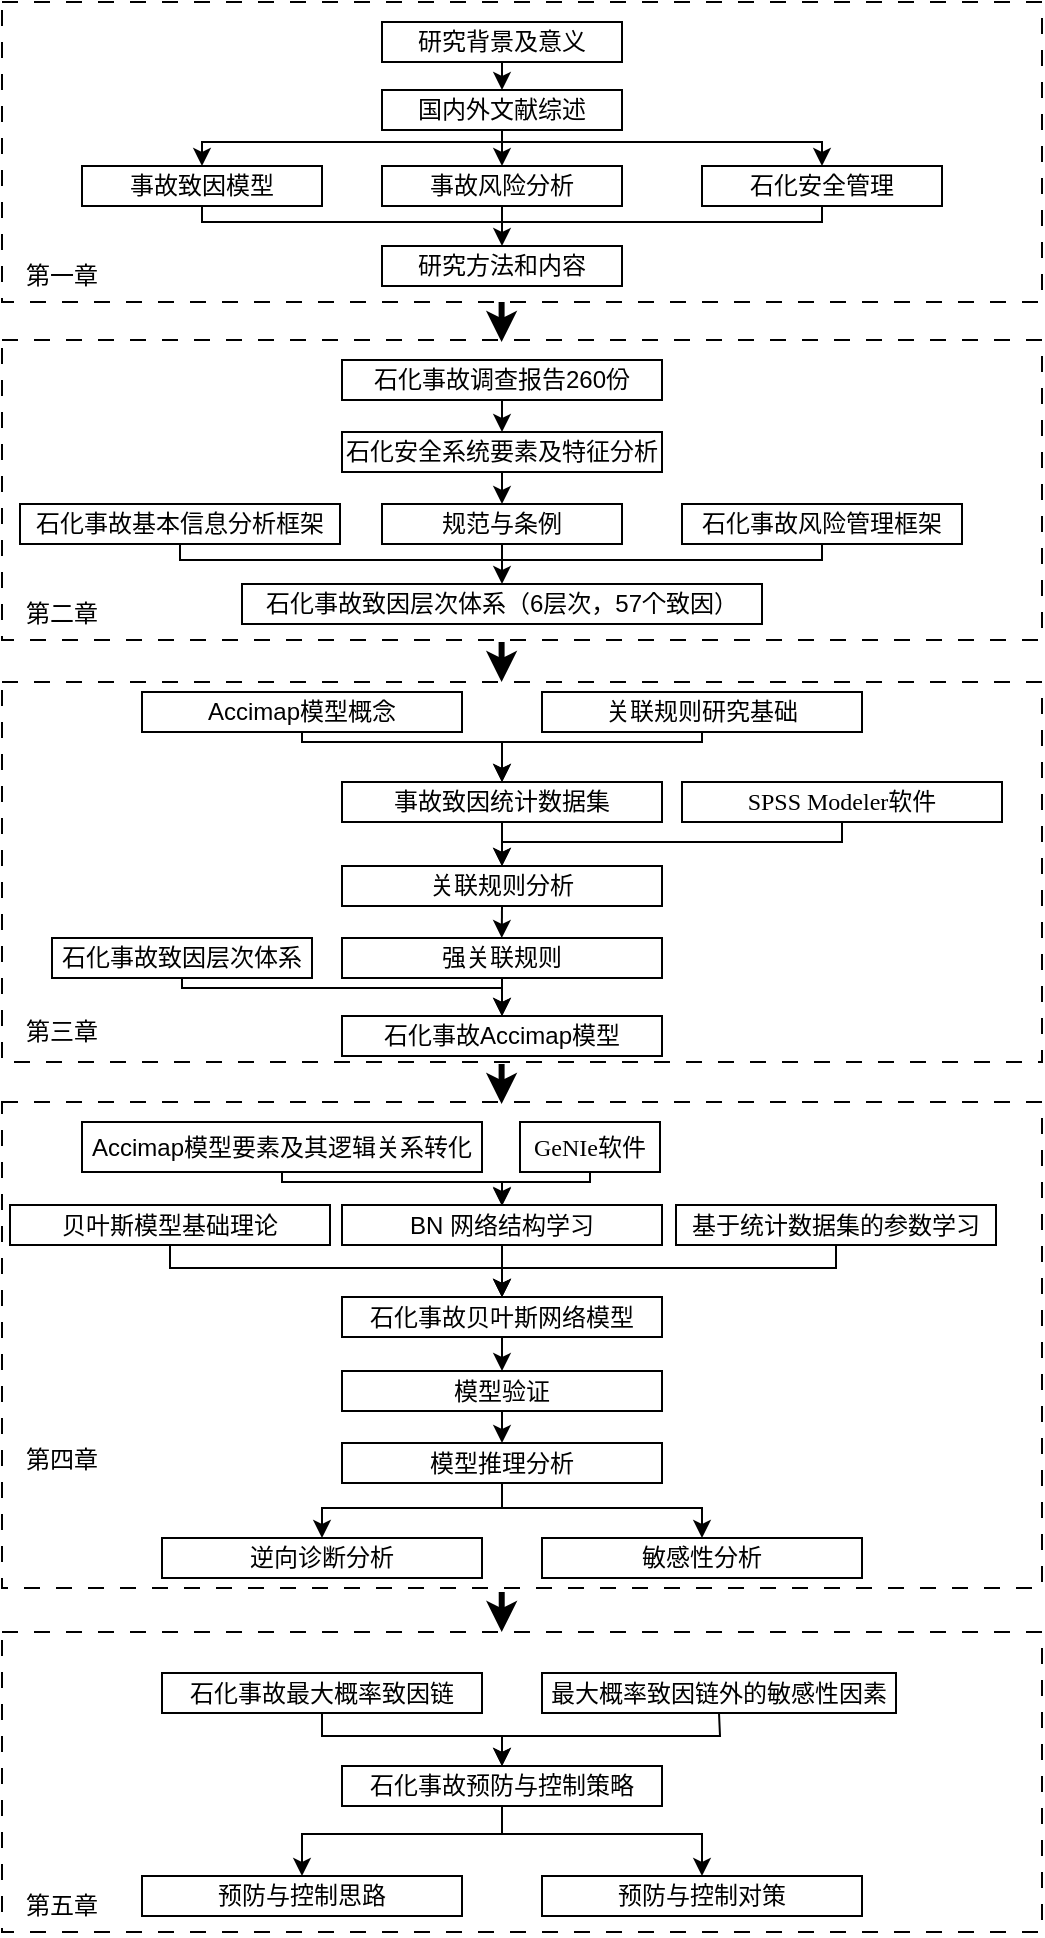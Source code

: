 <mxfile version="22.1.21" type="github">
  <diagram name="第 1 页" id="gyderTHux_RlRt0Dx9sq">
    <mxGraphModel dx="1562" dy="818" grid="1" gridSize="10" guides="1" tooltips="1" connect="1" arrows="1" fold="1" page="1" pageScale="1" pageWidth="827" pageHeight="1169" math="0" shadow="0">
      <root>
        <mxCell id="0" />
        <mxCell id="1" parent="0" />
        <mxCell id="IYwACVZ7fOERTfE9KCUY-1" value="" style="rounded=0;whiteSpace=wrap;html=1;dashed=1;dashPattern=8 8;" parent="1" vertex="1">
          <mxGeometry x="120" y="20" width="520" height="150" as="geometry" />
        </mxCell>
        <mxCell id="IYwACVZ7fOERTfE9KCUY-3" value="研究背景及意义" style="rounded=0;whiteSpace=wrap;html=1;" parent="1" vertex="1">
          <mxGeometry x="310" y="30" width="120" height="20" as="geometry" />
        </mxCell>
        <mxCell id="IYwACVZ7fOERTfE9KCUY-5" value="国内外文献综述" style="rounded=0;whiteSpace=wrap;html=1;" parent="1" vertex="1">
          <mxGeometry x="310" y="64" width="120" height="20" as="geometry" />
        </mxCell>
        <mxCell id="IYwACVZ7fOERTfE9KCUY-6" value="研究方法和内容" style="rounded=0;whiteSpace=wrap;html=1;" parent="1" vertex="1">
          <mxGeometry x="310" y="142" width="120" height="20" as="geometry" />
        </mxCell>
        <mxCell id="IYwACVZ7fOERTfE9KCUY-7" value="事故风险分析" style="rounded=0;whiteSpace=wrap;html=1;" parent="1" vertex="1">
          <mxGeometry x="310" y="102" width="120" height="20" as="geometry" />
        </mxCell>
        <mxCell id="IYwACVZ7fOERTfE9KCUY-8" value="事故致因模型" style="rounded=0;whiteSpace=wrap;html=1;" parent="1" vertex="1">
          <mxGeometry x="160" y="102" width="120" height="20" as="geometry" />
        </mxCell>
        <mxCell id="IYwACVZ7fOERTfE9KCUY-9" value="石化安全管理" style="rounded=0;whiteSpace=wrap;html=1;" parent="1" vertex="1">
          <mxGeometry x="470" y="102" width="120" height="20" as="geometry" />
        </mxCell>
        <mxCell id="IYwACVZ7fOERTfE9KCUY-10" value="" style="endArrow=classic;html=1;rounded=0;exitX=0.5;exitY=1;exitDx=0;exitDy=0;entryX=0.5;entryY=0;entryDx=0;entryDy=0;" parent="1" source="IYwACVZ7fOERTfE9KCUY-3" target="IYwACVZ7fOERTfE9KCUY-5" edge="1">
          <mxGeometry width="50" height="50" relative="1" as="geometry">
            <mxPoint x="410" y="220" as="sourcePoint" />
            <mxPoint x="460" y="170" as="targetPoint" />
          </mxGeometry>
        </mxCell>
        <mxCell id="IYwACVZ7fOERTfE9KCUY-11" value="" style="endArrow=classic;html=1;rounded=0;exitX=0.5;exitY=1;exitDx=0;exitDy=0;entryX=0.5;entryY=0;entryDx=0;entryDy=0;" parent="1" target="IYwACVZ7fOERTfE9KCUY-7" edge="1">
          <mxGeometry width="50" height="50" relative="1" as="geometry">
            <mxPoint x="370" y="84" as="sourcePoint" />
            <mxPoint x="370" y="98" as="targetPoint" />
            <Array as="points" />
          </mxGeometry>
        </mxCell>
        <mxCell id="IYwACVZ7fOERTfE9KCUY-12" value="" style="endArrow=classic;html=1;rounded=0;exitX=0.5;exitY=1;exitDx=0;exitDy=0;entryX=0.5;entryY=0;entryDx=0;entryDy=0;" parent="1" source="IYwACVZ7fOERTfE9KCUY-7" target="IYwACVZ7fOERTfE9KCUY-6" edge="1">
          <mxGeometry width="50" height="50" relative="1" as="geometry">
            <mxPoint x="370" y="122" as="sourcePoint" />
            <mxPoint x="370.24" y="135.96" as="targetPoint" />
          </mxGeometry>
        </mxCell>
        <mxCell id="IYwACVZ7fOERTfE9KCUY-15" value="" style="endArrow=classic;startArrow=classic;html=1;rounded=0;exitX=0.5;exitY=0;exitDx=0;exitDy=0;entryX=0.5;entryY=0;entryDx=0;entryDy=0;" parent="1" source="IYwACVZ7fOERTfE9KCUY-8" target="IYwACVZ7fOERTfE9KCUY-9" edge="1">
          <mxGeometry width="50" height="50" relative="1" as="geometry">
            <mxPoint x="330" y="100" as="sourcePoint" />
            <mxPoint x="380" y="50" as="targetPoint" />
            <Array as="points">
              <mxPoint x="220" y="90" />
              <mxPoint x="530" y="90" />
            </Array>
          </mxGeometry>
        </mxCell>
        <mxCell id="IYwACVZ7fOERTfE9KCUY-17" value="" style="endArrow=none;html=1;rounded=0;exitX=0.5;exitY=1;exitDx=0;exitDy=0;entryX=0.5;entryY=1;entryDx=0;entryDy=0;" parent="1" source="IYwACVZ7fOERTfE9KCUY-8" target="IYwACVZ7fOERTfE9KCUY-9" edge="1">
          <mxGeometry width="50" height="50" relative="1" as="geometry">
            <mxPoint x="280" y="130" as="sourcePoint" />
            <mxPoint x="330" y="80" as="targetPoint" />
            <Array as="points">
              <mxPoint x="220" y="130" />
              <mxPoint x="530" y="130" />
            </Array>
          </mxGeometry>
        </mxCell>
        <mxCell id="IYwACVZ7fOERTfE9KCUY-18" value="第一章" style="text;html=1;strokeColor=none;fillColor=none;align=center;verticalAlign=middle;whiteSpace=wrap;rounded=0;" parent="1" vertex="1">
          <mxGeometry x="120" y="142" width="60" height="30" as="geometry" />
        </mxCell>
        <mxCell id="IYwACVZ7fOERTfE9KCUY-19" value="" style="rounded=0;whiteSpace=wrap;html=1;dashed=1;dashPattern=8 8;" parent="1" vertex="1">
          <mxGeometry x="120" y="189" width="520" height="150" as="geometry" />
        </mxCell>
        <mxCell id="IYwACVZ7fOERTfE9KCUY-20" value="石化事故调查报告260份" style="rounded=0;whiteSpace=wrap;html=1;" parent="1" vertex="1">
          <mxGeometry x="290" y="199" width="160" height="20" as="geometry" />
        </mxCell>
        <mxCell id="IYwACVZ7fOERTfE9KCUY-21" value="&lt;p class=&quot;subsection&quot; style=&quot;margin-left:0cm;text-indent:0cm;mso-list:l0 level3 lfo1&quot;&gt;&lt;span style=&quot;font-family:黑体;mso-ascii-font-family:Arial;mso-hansi-font-family:Arial&quot;&gt;石化安全系统要素及特征分析&lt;/span&gt;&lt;span lang=&quot;EN-US&quot;&gt;&lt;/span&gt;&lt;/p&gt;" style="rounded=0;whiteSpace=wrap;html=1;" parent="1" vertex="1">
          <mxGeometry x="290" y="235" width="160" height="20" as="geometry" />
        </mxCell>
        <mxCell id="IYwACVZ7fOERTfE9KCUY-22" value="石化事故致因层次体系（6层次，57个致因）" style="rounded=0;whiteSpace=wrap;html=1;" parent="1" vertex="1">
          <mxGeometry x="240" y="311" width="260" height="20" as="geometry" />
        </mxCell>
        <mxCell id="IYwACVZ7fOERTfE9KCUY-23" value="规范与条例" style="rounded=0;whiteSpace=wrap;html=1;" parent="1" vertex="1">
          <mxGeometry x="310" y="271" width="120" height="20" as="geometry" />
        </mxCell>
        <mxCell id="IYwACVZ7fOERTfE9KCUY-24" value="石化事故基本信息分析框架" style="rounded=0;whiteSpace=wrap;html=1;" parent="1" vertex="1">
          <mxGeometry x="129" y="271" width="160" height="20" as="geometry" />
        </mxCell>
        <mxCell id="IYwACVZ7fOERTfE9KCUY-25" value="石化事故风险管理框架" style="rounded=0;whiteSpace=wrap;html=1;" parent="1" vertex="1">
          <mxGeometry x="460" y="271" width="140" height="20" as="geometry" />
        </mxCell>
        <mxCell id="IYwACVZ7fOERTfE9KCUY-26" value="" style="endArrow=classic;html=1;rounded=0;exitX=0.5;exitY=1;exitDx=0;exitDy=0;entryX=0.5;entryY=0;entryDx=0;entryDy=0;" parent="1" source="IYwACVZ7fOERTfE9KCUY-20" target="IYwACVZ7fOERTfE9KCUY-21" edge="1">
          <mxGeometry width="50" height="50" relative="1" as="geometry">
            <mxPoint x="410" y="389" as="sourcePoint" />
            <mxPoint x="460" y="339" as="targetPoint" />
          </mxGeometry>
        </mxCell>
        <mxCell id="IYwACVZ7fOERTfE9KCUY-27" value="" style="endArrow=classic;html=1;rounded=0;exitX=0.5;exitY=1;exitDx=0;exitDy=0;entryX=0.5;entryY=0;entryDx=0;entryDy=0;" parent="1" source="IYwACVZ7fOERTfE9KCUY-21" target="IYwACVZ7fOERTfE9KCUY-23" edge="1">
          <mxGeometry width="50" height="50" relative="1" as="geometry">
            <mxPoint x="370" y="253" as="sourcePoint" />
            <mxPoint x="370" y="267" as="targetPoint" />
            <Array as="points" />
          </mxGeometry>
        </mxCell>
        <mxCell id="IYwACVZ7fOERTfE9KCUY-28" value="" style="endArrow=classic;html=1;rounded=0;exitX=0.5;exitY=1;exitDx=0;exitDy=0;entryX=0.5;entryY=0;entryDx=0;entryDy=0;" parent="1" source="IYwACVZ7fOERTfE9KCUY-23" target="IYwACVZ7fOERTfE9KCUY-22" edge="1">
          <mxGeometry width="50" height="50" relative="1" as="geometry">
            <mxPoint x="370" y="291" as="sourcePoint" />
            <mxPoint x="370.24" y="304.96" as="targetPoint" />
          </mxGeometry>
        </mxCell>
        <mxCell id="IYwACVZ7fOERTfE9KCUY-30" value="" style="endArrow=none;html=1;rounded=0;exitX=0.5;exitY=1;exitDx=0;exitDy=0;entryX=0.5;entryY=1;entryDx=0;entryDy=0;" parent="1" source="IYwACVZ7fOERTfE9KCUY-24" target="IYwACVZ7fOERTfE9KCUY-25" edge="1">
          <mxGeometry width="50" height="50" relative="1" as="geometry">
            <mxPoint x="280" y="299" as="sourcePoint" />
            <mxPoint x="330" y="249" as="targetPoint" />
            <Array as="points">
              <mxPoint x="209" y="299" />
              <mxPoint x="530" y="299" />
            </Array>
          </mxGeometry>
        </mxCell>
        <mxCell id="IYwACVZ7fOERTfE9KCUY-31" value="第二章" style="text;html=1;strokeColor=none;fillColor=none;align=center;verticalAlign=middle;whiteSpace=wrap;rounded=0;" parent="1" vertex="1">
          <mxGeometry x="120" y="311" width="60" height="30" as="geometry" />
        </mxCell>
        <mxCell id="IYwACVZ7fOERTfE9KCUY-32" value="" style="rounded=0;whiteSpace=wrap;html=1;dashed=1;dashPattern=8 8;" parent="1" vertex="1">
          <mxGeometry x="120" y="360" width="520" height="190" as="geometry" />
        </mxCell>
        <mxCell id="IYwACVZ7fOERTfE9KCUY-33" value="Accimap模型概念" style="rounded=0;whiteSpace=wrap;html=1;" parent="1" vertex="1">
          <mxGeometry x="190" y="365" width="160" height="20" as="geometry" />
        </mxCell>
        <mxCell id="IYwACVZ7fOERTfE9KCUY-34" value="&lt;font face=&quot;黑体&quot;&gt;事故致因统计数据集&lt;/font&gt;" style="rounded=0;whiteSpace=wrap;html=1;" parent="1" vertex="1">
          <mxGeometry x="290" y="410" width="160" height="20" as="geometry" />
        </mxCell>
        <mxCell id="IYwACVZ7fOERTfE9KCUY-35" value="石化事故Accimap模型" style="rounded=0;whiteSpace=wrap;html=1;" parent="1" vertex="1">
          <mxGeometry x="290" y="527" width="160" height="20" as="geometry" />
        </mxCell>
        <mxCell id="IYwACVZ7fOERTfE9KCUY-39" value="" style="endArrow=classic;html=1;rounded=0;exitX=0.5;exitY=1;exitDx=0;exitDy=0;entryX=0.5;entryY=0;entryDx=0;entryDy=0;" parent="1" source="IYwACVZ7fOERTfE9KCUY-33" target="IYwACVZ7fOERTfE9KCUY-34" edge="1">
          <mxGeometry width="50" height="50" relative="1" as="geometry">
            <mxPoint x="410" y="560" as="sourcePoint" />
            <mxPoint x="460" y="510" as="targetPoint" />
            <Array as="points">
              <mxPoint x="270" y="390" />
              <mxPoint x="370" y="390" />
            </Array>
          </mxGeometry>
        </mxCell>
        <mxCell id="IYwACVZ7fOERTfE9KCUY-43" value="第三章" style="text;html=1;strokeColor=none;fillColor=none;align=center;verticalAlign=middle;whiteSpace=wrap;rounded=0;" parent="1" vertex="1">
          <mxGeometry x="120" y="520" width="60" height="30" as="geometry" />
        </mxCell>
        <mxCell id="IYwACVZ7fOERTfE9KCUY-44" value="关联规则研究基础" style="rounded=0;whiteSpace=wrap;html=1;" parent="1" vertex="1">
          <mxGeometry x="390" y="365" width="160" height="20" as="geometry" />
        </mxCell>
        <mxCell id="IYwACVZ7fOERTfE9KCUY-45" value="" style="endArrow=classic;html=1;rounded=0;exitX=0.5;exitY=1;exitDx=0;exitDy=0;entryX=0.5;entryY=0;entryDx=0;entryDy=0;" parent="1" edge="1">
          <mxGeometry width="50" height="50" relative="1" as="geometry">
            <mxPoint x="470" y="385" as="sourcePoint" />
            <mxPoint x="370" y="410" as="targetPoint" />
            <Array as="points">
              <mxPoint x="470" y="390" />
              <mxPoint x="370" y="390" />
            </Array>
          </mxGeometry>
        </mxCell>
        <mxCell id="IYwACVZ7fOERTfE9KCUY-46" value="" style="rounded=0;whiteSpace=wrap;html=1;dashed=1;dashPattern=8 8;" parent="1" vertex="1">
          <mxGeometry x="120" y="835" width="520" height="150" as="geometry" />
        </mxCell>
        <mxCell id="IYwACVZ7fOERTfE9KCUY-48" value="&lt;font face=&quot;黑体&quot;&gt;石化事故预防与控制策略&lt;/font&gt;" style="rounded=0;whiteSpace=wrap;html=1;" parent="1" vertex="1">
          <mxGeometry x="290" y="902" width="160" height="20" as="geometry" />
        </mxCell>
        <mxCell id="IYwACVZ7fOERTfE9KCUY-50" value="预防与控制思路" style="rounded=0;whiteSpace=wrap;html=1;" parent="1" vertex="1">
          <mxGeometry x="190" y="957" width="160" height="20" as="geometry" />
        </mxCell>
        <mxCell id="IYwACVZ7fOERTfE9KCUY-52" value="" style="endArrow=classic;html=1;rounded=0;exitX=0.5;exitY=1;exitDx=0;exitDy=0;entryX=0.5;entryY=0;entryDx=0;entryDy=0;" parent="1" source="IYwACVZ7fOERTfE9KCUY-48" target="IYwACVZ7fOERTfE9KCUY-50" edge="1">
          <mxGeometry width="50" height="50" relative="1" as="geometry">
            <mxPoint x="370" y="950" as="sourcePoint" />
            <mxPoint x="370" y="968" as="targetPoint" />
            <Array as="points">
              <mxPoint x="370" y="936" />
              <mxPoint x="270" y="936" />
            </Array>
          </mxGeometry>
        </mxCell>
        <mxCell id="IYwACVZ7fOERTfE9KCUY-54" value="第五章" style="text;html=1;strokeColor=none;fillColor=none;align=center;verticalAlign=middle;whiteSpace=wrap;rounded=0;" parent="1" vertex="1">
          <mxGeometry x="120" y="957" width="60" height="30" as="geometry" />
        </mxCell>
        <mxCell id="IYwACVZ7fOERTfE9KCUY-57" value="" style="endArrow=classic;html=1;rounded=0;exitX=0.5;exitY=1;exitDx=0;exitDy=0;entryX=0.5;entryY=0;entryDx=0;entryDy=0;" parent="1" target="IYwACVZ7fOERTfE9KCUY-58" edge="1">
          <mxGeometry width="50" height="50" relative="1" as="geometry">
            <mxPoint x="370" y="922" as="sourcePoint" />
            <mxPoint x="469.84" y="946.05" as="targetPoint" />
            <Array as="points">
              <mxPoint x="370" y="936" />
              <mxPoint x="470" y="936" />
            </Array>
          </mxGeometry>
        </mxCell>
        <mxCell id="IYwACVZ7fOERTfE9KCUY-58" value="预防与控制对策" style="rounded=0;whiteSpace=wrap;html=1;" parent="1" vertex="1">
          <mxGeometry x="390" y="957" width="160" height="20" as="geometry" />
        </mxCell>
        <mxCell id="IYwACVZ7fOERTfE9KCUY-66" value="" style="rounded=0;whiteSpace=wrap;html=1;dashed=1;dashPattern=8 8;" parent="1" vertex="1">
          <mxGeometry x="120" y="570" width="520" height="243" as="geometry" />
        </mxCell>
        <mxCell id="IYwACVZ7fOERTfE9KCUY-67" value="贝叶斯模型基础理论" style="rounded=0;whiteSpace=wrap;html=1;" parent="1" vertex="1">
          <mxGeometry x="124" y="621.5" width="160" height="20" as="geometry" />
        </mxCell>
        <mxCell id="IYwACVZ7fOERTfE9KCUY-68" value="&lt;font face=&quot;黑体&quot;&gt;石化事故贝叶斯网络模型&lt;/font&gt;" style="rounded=0;whiteSpace=wrap;html=1;" parent="1" vertex="1">
          <mxGeometry x="290" y="667.5" width="160" height="20" as="geometry" />
        </mxCell>
        <mxCell id="IYwACVZ7fOERTfE9KCUY-69" value="模型推理分析" style="rounded=0;whiteSpace=wrap;html=1;" parent="1" vertex="1">
          <mxGeometry x="290" y="740.5" width="160" height="20" as="geometry" />
        </mxCell>
        <mxCell id="IYwACVZ7fOERTfE9KCUY-70" value="模型验证" style="rounded=0;whiteSpace=wrap;html=1;" parent="1" vertex="1">
          <mxGeometry x="290" y="704.5" width="160" height="20" as="geometry" />
        </mxCell>
        <mxCell id="IYwACVZ7fOERTfE9KCUY-71" value="" style="endArrow=classic;html=1;rounded=0;exitX=0.5;exitY=1;exitDx=0;exitDy=0;entryX=0.5;entryY=0;entryDx=0;entryDy=0;" parent="1" source="IYwACVZ7fOERTfE9KCUY-67" target="IYwACVZ7fOERTfE9KCUY-68" edge="1">
          <mxGeometry width="50" height="50" relative="1" as="geometry">
            <mxPoint x="410" y="811.5" as="sourcePoint" />
            <mxPoint x="460" y="761.5" as="targetPoint" />
            <Array as="points">
              <mxPoint x="204" y="653" />
              <mxPoint x="370" y="653" />
            </Array>
          </mxGeometry>
        </mxCell>
        <mxCell id="IYwACVZ7fOERTfE9KCUY-72" value="" style="endArrow=classic;html=1;rounded=0;exitX=0.5;exitY=1;exitDx=0;exitDy=0;entryX=0.5;entryY=0;entryDx=0;entryDy=0;" parent="1" source="IYwACVZ7fOERTfE9KCUY-68" target="IYwACVZ7fOERTfE9KCUY-70" edge="1">
          <mxGeometry width="50" height="50" relative="1" as="geometry">
            <mxPoint x="370" y="675.5" as="sourcePoint" />
            <mxPoint x="370" y="693.5" as="targetPoint" />
            <Array as="points" />
          </mxGeometry>
        </mxCell>
        <mxCell id="IYwACVZ7fOERTfE9KCUY-73" value="" style="endArrow=classic;html=1;rounded=0;entryX=0.5;entryY=0;entryDx=0;entryDy=0;exitX=0.5;exitY=1;exitDx=0;exitDy=0;" parent="1" source="IYwACVZ7fOERTfE9KCUY-70" target="IYwACVZ7fOERTfE9KCUY-69" edge="1">
          <mxGeometry width="50" height="50" relative="1" as="geometry">
            <mxPoint x="370" y="723" as="sourcePoint" />
            <mxPoint x="370.24" y="727.46" as="targetPoint" />
          </mxGeometry>
        </mxCell>
        <mxCell id="IYwACVZ7fOERTfE9KCUY-74" value="第四章" style="text;html=1;strokeColor=none;fillColor=none;align=center;verticalAlign=middle;whiteSpace=wrap;rounded=0;" parent="1" vertex="1">
          <mxGeometry x="120" y="733.5" width="60" height="30" as="geometry" />
        </mxCell>
        <mxCell id="IYwACVZ7fOERTfE9KCUY-75" value="基于统计数据集的参数学习" style="rounded=0;whiteSpace=wrap;html=1;" parent="1" vertex="1">
          <mxGeometry x="457" y="621.5" width="160" height="20" as="geometry" />
        </mxCell>
        <mxCell id="IYwACVZ7fOERTfE9KCUY-76" value="" style="endArrow=classic;html=1;rounded=0;exitX=0.5;exitY=1;exitDx=0;exitDy=0;entryX=0.5;entryY=0;entryDx=0;entryDy=0;" parent="1" source="IYwACVZ7fOERTfE9KCUY-75" target="IYwACVZ7fOERTfE9KCUY-68" edge="1">
          <mxGeometry width="50" height="50" relative="1" as="geometry">
            <mxPoint x="610" y="811.5" as="sourcePoint" />
            <mxPoint x="570" y="654.5" as="targetPoint" />
            <Array as="points">
              <mxPoint x="537" y="653" />
              <mxPoint x="370" y="653" />
            </Array>
          </mxGeometry>
        </mxCell>
        <mxCell id="IYwACVZ7fOERTfE9KCUY-77" value="逆向诊断分析" style="rounded=0;whiteSpace=wrap;html=1;" parent="1" vertex="1">
          <mxGeometry x="200" y="788" width="160" height="20" as="geometry" />
        </mxCell>
        <mxCell id="IYwACVZ7fOERTfE9KCUY-78" value="敏感性分析" style="rounded=0;whiteSpace=wrap;html=1;" parent="1" vertex="1">
          <mxGeometry x="390" y="788" width="160" height="20" as="geometry" />
        </mxCell>
        <mxCell id="IYwACVZ7fOERTfE9KCUY-79" value="Accimap模型要素及其逻辑关系转化" style="rounded=0;whiteSpace=wrap;html=1;" parent="1" vertex="1">
          <mxGeometry x="160" y="580" width="200" height="25" as="geometry" />
        </mxCell>
        <mxCell id="IYwACVZ7fOERTfE9KCUY-80" value="" style="endArrow=classic;html=1;rounded=0;exitX=0.5;exitY=1;exitDx=0;exitDy=0;entryX=0.5;entryY=0;entryDx=0;entryDy=0;" parent="1" source="IYwACVZ7fOERTfE9KCUY-79" target="47UYqMWt09Ig30NeYRGR-1" edge="1">
          <mxGeometry width="50" height="50" relative="1" as="geometry">
            <mxPoint x="480" y="733" as="sourcePoint" />
            <mxPoint x="530" y="683" as="targetPoint" />
            <Array as="points">
              <mxPoint x="260" y="610" />
              <mxPoint x="370" y="610" />
            </Array>
          </mxGeometry>
        </mxCell>
        <mxCell id="IYwACVZ7fOERTfE9KCUY-82" value="" style="endArrow=classic;html=1;rounded=0;exitX=0.5;exitY=1;exitDx=0;exitDy=0;entryX=0.5;entryY=0;entryDx=0;entryDy=0;" parent="1" source="IYwACVZ7fOERTfE9KCUY-69" target="IYwACVZ7fOERTfE9KCUY-77" edge="1">
          <mxGeometry width="50" height="50" relative="1" as="geometry">
            <mxPoint x="300" y="833" as="sourcePoint" />
            <mxPoint x="350" y="783" as="targetPoint" />
            <Array as="points">
              <mxPoint x="370" y="773" />
              <mxPoint x="280" y="773" />
            </Array>
          </mxGeometry>
        </mxCell>
        <mxCell id="IYwACVZ7fOERTfE9KCUY-83" value="" style="endArrow=classic;html=1;rounded=0;exitX=0.5;exitY=1;exitDx=0;exitDy=0;entryX=0.5;entryY=0;entryDx=0;entryDy=0;" parent="1" source="IYwACVZ7fOERTfE9KCUY-69" target="IYwACVZ7fOERTfE9KCUY-78" edge="1">
          <mxGeometry width="50" height="50" relative="1" as="geometry">
            <mxPoint x="380" y="763.5" as="sourcePoint" />
            <mxPoint x="522.403" y="805.5" as="targetPoint" />
            <Array as="points">
              <mxPoint x="370" y="773" />
              <mxPoint x="470" y="773" />
            </Array>
          </mxGeometry>
        </mxCell>
        <mxCell id="IYwACVZ7fOERTfE9KCUY-87" value="" style="endArrow=classic;html=1;rounded=0;fontSize=11;strokeWidth=3;" parent="1" edge="1">
          <mxGeometry width="50" height="50" relative="1" as="geometry">
            <mxPoint x="369.86" y="815" as="sourcePoint" />
            <mxPoint x="369.86" y="835" as="targetPoint" />
          </mxGeometry>
        </mxCell>
        <mxCell id="IYwACVZ7fOERTfE9KCUY-93" value="" style="endArrow=classic;html=1;rounded=0;fontSize=11;strokeWidth=3;" parent="1" edge="1">
          <mxGeometry width="50" height="50" relative="1" as="geometry">
            <mxPoint x="369.8" y="551" as="sourcePoint" />
            <mxPoint x="369.8" y="571" as="targetPoint" />
          </mxGeometry>
        </mxCell>
        <mxCell id="IYwACVZ7fOERTfE9KCUY-94" value="" style="endArrow=classic;html=1;rounded=0;fontSize=11;strokeWidth=3;" parent="1" edge="1">
          <mxGeometry width="50" height="50" relative="1" as="geometry">
            <mxPoint x="369.8" y="340" as="sourcePoint" />
            <mxPoint x="369.8" y="360" as="targetPoint" />
          </mxGeometry>
        </mxCell>
        <mxCell id="IYwACVZ7fOERTfE9KCUY-95" value="" style="endArrow=classic;html=1;rounded=0;fontSize=11;strokeWidth=3;" parent="1" edge="1">
          <mxGeometry width="50" height="50" relative="1" as="geometry">
            <mxPoint x="369.8" y="170" as="sourcePoint" />
            <mxPoint x="369.8" y="190" as="targetPoint" />
          </mxGeometry>
        </mxCell>
        <mxCell id="IYwACVZ7fOERTfE9KCUY-96" value="石化事故最大概率致因链" style="rounded=0;whiteSpace=wrap;html=1;" parent="1" vertex="1">
          <mxGeometry x="200" y="855.5" width="160" height="20" as="geometry" />
        </mxCell>
        <mxCell id="IYwACVZ7fOERTfE9KCUY-97" value="" style="endArrow=classic;html=1;rounded=0;exitX=0.5;exitY=1;exitDx=0;exitDy=0;entryX=0.5;entryY=0;entryDx=0;entryDy=0;" parent="1" source="IYwACVZ7fOERTfE9KCUY-96" edge="1">
          <mxGeometry width="50" height="50" relative="1" as="geometry">
            <mxPoint x="410" y="1045.5" as="sourcePoint" />
            <mxPoint x="370" y="902" as="targetPoint" />
            <Array as="points">
              <mxPoint x="280" y="887" />
              <mxPoint x="370" y="887" />
            </Array>
          </mxGeometry>
        </mxCell>
        <mxCell id="IYwACVZ7fOERTfE9KCUY-98" value="最大概率致因链外的敏感性因素" style="rounded=0;whiteSpace=wrap;html=1;" parent="1" vertex="1">
          <mxGeometry x="390" y="855.5" width="177" height="20" as="geometry" />
        </mxCell>
        <mxCell id="IYwACVZ7fOERTfE9KCUY-99" value="" style="endArrow=classic;html=1;rounded=0;exitX=0.5;exitY=1;exitDx=0;exitDy=0;entryX=0.5;entryY=0;entryDx=0;entryDy=0;" parent="1" source="IYwACVZ7fOERTfE9KCUY-98" edge="1">
          <mxGeometry width="50" height="50" relative="1" as="geometry">
            <mxPoint x="610" y="1045.5" as="sourcePoint" />
            <mxPoint x="370" y="902" as="targetPoint" />
            <Array as="points">
              <mxPoint x="479" y="887" />
              <mxPoint x="370" y="887" />
            </Array>
          </mxGeometry>
        </mxCell>
        <mxCell id="IYwACVZ7fOERTfE9KCUY-100" value="石化事故致因层次体系" style="rounded=0;whiteSpace=wrap;html=1;" parent="1" vertex="1">
          <mxGeometry x="145" y="488" width="130" height="20" as="geometry" />
        </mxCell>
        <mxCell id="IYwACVZ7fOERTfE9KCUY-101" value="" style="endArrow=classic;html=1;rounded=0;exitX=0.5;exitY=1;exitDx=0;exitDy=0;entryX=0.5;entryY=0;entryDx=0;entryDy=0;" parent="1" source="IYwACVZ7fOERTfE9KCUY-100" target="IYwACVZ7fOERTfE9KCUY-35" edge="1">
          <mxGeometry width="50" height="50" relative="1" as="geometry">
            <mxPoint x="310" y="675" as="sourcePoint" />
            <mxPoint x="270" y="526" as="targetPoint" />
            <Array as="points">
              <mxPoint x="210" y="513" />
              <mxPoint x="370" y="513" />
            </Array>
          </mxGeometry>
        </mxCell>
        <mxCell id="IYwACVZ7fOERTfE9KCUY-102" value="强关联规则" style="rounded=0;whiteSpace=wrap;html=1;" parent="1" vertex="1">
          <mxGeometry x="290" y="488" width="160" height="20" as="geometry" />
        </mxCell>
        <mxCell id="IYwACVZ7fOERTfE9KCUY-103" value="" style="endArrow=classic;html=1;rounded=0;exitX=0.5;exitY=1;exitDx=0;exitDy=0;entryX=0.5;entryY=0;entryDx=0;entryDy=0;" parent="1" source="IYwACVZ7fOERTfE9KCUY-102" target="IYwACVZ7fOERTfE9KCUY-35" edge="1">
          <mxGeometry width="50" height="50" relative="1" as="geometry">
            <mxPoint x="510" y="675" as="sourcePoint" />
            <mxPoint x="270" y="526" as="targetPoint" />
            <Array as="points">
              <mxPoint x="370" y="515" />
            </Array>
          </mxGeometry>
        </mxCell>
        <mxCell id="IYwACVZ7fOERTfE9KCUY-104" value="关联规则分析" style="rounded=0;whiteSpace=wrap;html=1;" parent="1" vertex="1">
          <mxGeometry x="290" y="452" width="160" height="20" as="geometry" />
        </mxCell>
        <mxCell id="IYwACVZ7fOERTfE9KCUY-106" value="" style="endArrow=classic;html=1;rounded=0;entryX=0.5;entryY=0;entryDx=0;entryDy=0;" parent="1" target="IYwACVZ7fOERTfE9KCUY-104" edge="1">
          <mxGeometry width="50" height="50" relative="1" as="geometry">
            <mxPoint x="370" y="430" as="sourcePoint" />
            <mxPoint x="370" y="440" as="targetPoint" />
            <Array as="points" />
          </mxGeometry>
        </mxCell>
        <mxCell id="IYwACVZ7fOERTfE9KCUY-107" value="" style="endArrow=classic;html=1;rounded=0;entryX=0.5;entryY=0;entryDx=0;entryDy=0;" parent="1" edge="1">
          <mxGeometry width="50" height="50" relative="1" as="geometry">
            <mxPoint x="370" y="472" as="sourcePoint" />
            <mxPoint x="369.88" y="488" as="targetPoint" />
            <Array as="points" />
          </mxGeometry>
        </mxCell>
        <mxCell id="47UYqMWt09Ig30NeYRGR-1" value="BN 网络结构学习" style="rounded=0;whiteSpace=wrap;html=1;" vertex="1" parent="1">
          <mxGeometry x="290" y="621.5" width="160" height="20" as="geometry" />
        </mxCell>
        <mxCell id="47UYqMWt09Ig30NeYRGR-2" value="&lt;font face=&quot;黑体&quot;&gt;SPSS Modeler软件&lt;/font&gt;" style="rounded=0;whiteSpace=wrap;html=1;" vertex="1" parent="1">
          <mxGeometry x="460" y="410" width="160" height="20" as="geometry" />
        </mxCell>
        <mxCell id="47UYqMWt09Ig30NeYRGR-3" value="&lt;font face=&quot;黑体&quot;&gt;GeNIe软件&lt;/font&gt;" style="rounded=0;whiteSpace=wrap;html=1;" vertex="1" parent="1">
          <mxGeometry x="379" y="580" width="70" height="25" as="geometry" />
        </mxCell>
        <mxCell id="47UYqMWt09Ig30NeYRGR-4" value="" style="endArrow=classic;html=1;rounded=0;exitX=0.5;exitY=1;exitDx=0;exitDy=0;entryX=0.5;entryY=0;entryDx=0;entryDy=0;" edge="1" parent="1" source="47UYqMWt09Ig30NeYRGR-2" target="IYwACVZ7fOERTfE9KCUY-104">
          <mxGeometry width="50" height="50" relative="1" as="geometry">
            <mxPoint x="530" y="500" as="sourcePoint" />
            <mxPoint x="580" y="450" as="targetPoint" />
            <Array as="points">
              <mxPoint x="540" y="440" />
              <mxPoint x="370" y="440" />
            </Array>
          </mxGeometry>
        </mxCell>
        <mxCell id="47UYqMWt09Ig30NeYRGR-6" value="" style="endArrow=classic;html=1;rounded=0;exitX=0.5;exitY=1;exitDx=0;exitDy=0;" edge="1" parent="1" source="47UYqMWt09Ig30NeYRGR-3">
          <mxGeometry width="50" height="50" relative="1" as="geometry">
            <mxPoint x="470" y="604.5" as="sourcePoint" />
            <mxPoint x="370" y="622" as="targetPoint" />
            <Array as="points">
              <mxPoint x="414" y="610" />
              <mxPoint x="370" y="610" />
            </Array>
          </mxGeometry>
        </mxCell>
        <mxCell id="47UYqMWt09Ig30NeYRGR-8" value="" style="endArrow=classic;html=1;rounded=0;exitX=0.5;exitY=1;exitDx=0;exitDy=0;entryX=0.5;entryY=0;entryDx=0;entryDy=0;" edge="1" parent="1" source="47UYqMWt09Ig30NeYRGR-1" target="IYwACVZ7fOERTfE9KCUY-68">
          <mxGeometry width="50" height="50" relative="1" as="geometry">
            <mxPoint x="370" y="690" as="sourcePoint" />
            <mxPoint x="420" y="640" as="targetPoint" />
          </mxGeometry>
        </mxCell>
      </root>
    </mxGraphModel>
  </diagram>
</mxfile>
